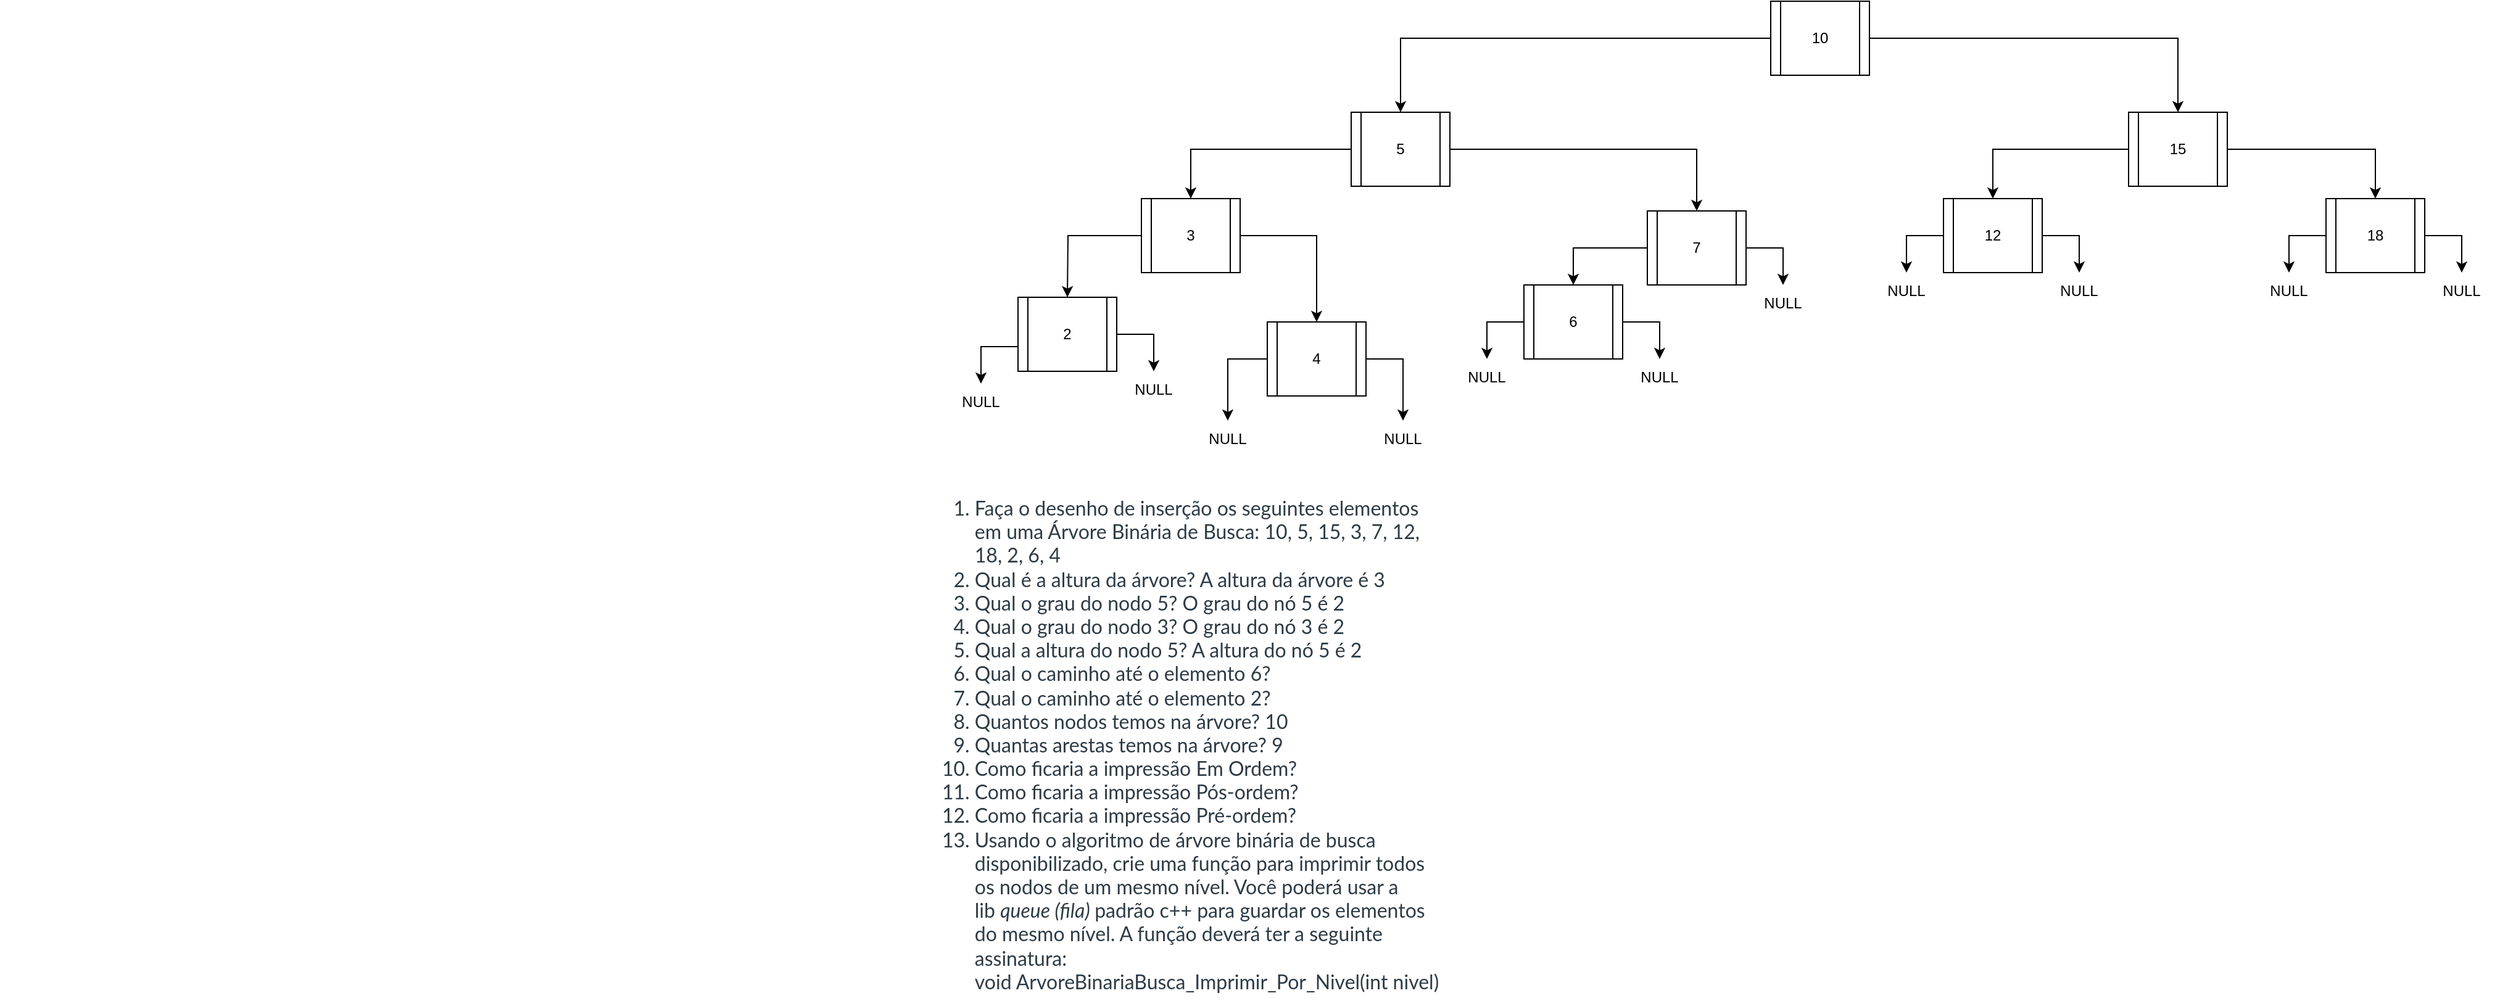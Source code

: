 <mxfile version="24.7.17">
  <diagram name="Página-1" id="-VrCiE0fy9XTmGttpnCW">
    <mxGraphModel dx="5212" dy="1029" grid="1" gridSize="10" guides="1" tooltips="1" connect="1" arrows="1" fold="1" page="1" pageScale="1" pageWidth="3300" pageHeight="4681" math="0" shadow="0">
      <root>
        <mxCell id="0" />
        <mxCell id="1" parent="0" />
        <mxCell id="CF4JA0ob3A_h-gMeJGmr-29" style="edgeStyle=orthogonalEdgeStyle;rounded=0;orthogonalLoop=1;jettySize=auto;html=1;" edge="1" parent="1" source="CF4JA0ob3A_h-gMeJGmr-28" target="CF4JA0ob3A_h-gMeJGmr-30">
          <mxGeometry relative="1" as="geometry">
            <mxPoint x="542" y="290" as="targetPoint" />
          </mxGeometry>
        </mxCell>
        <mxCell id="CF4JA0ob3A_h-gMeJGmr-31" style="edgeStyle=orthogonalEdgeStyle;rounded=0;orthogonalLoop=1;jettySize=auto;html=1;exitX=1;exitY=0.5;exitDx=0;exitDy=0;" edge="1" parent="1" source="CF4JA0ob3A_h-gMeJGmr-28" target="CF4JA0ob3A_h-gMeJGmr-32">
          <mxGeometry relative="1" as="geometry">
            <mxPoint x="762" y="270" as="targetPoint" />
          </mxGeometry>
        </mxCell>
        <mxCell id="CF4JA0ob3A_h-gMeJGmr-28" value="10" style="shape=process;whiteSpace=wrap;html=1;backgroundOutline=1;" vertex="1" parent="1">
          <mxGeometry x="880" y="170" width="80" height="60" as="geometry" />
        </mxCell>
        <mxCell id="CF4JA0ob3A_h-gMeJGmr-58" style="edgeStyle=orthogonalEdgeStyle;rounded=0;orthogonalLoop=1;jettySize=auto;html=1;entryX=0.5;entryY=0;entryDx=0;entryDy=0;" edge="1" parent="1" source="CF4JA0ob3A_h-gMeJGmr-30" target="CF4JA0ob3A_h-gMeJGmr-56">
          <mxGeometry relative="1" as="geometry" />
        </mxCell>
        <mxCell id="CF4JA0ob3A_h-gMeJGmr-59" style="edgeStyle=orthogonalEdgeStyle;rounded=0;orthogonalLoop=1;jettySize=auto;html=1;entryX=0.5;entryY=0;entryDx=0;entryDy=0;" edge="1" parent="1" source="CF4JA0ob3A_h-gMeJGmr-30" target="CF4JA0ob3A_h-gMeJGmr-57">
          <mxGeometry relative="1" as="geometry" />
        </mxCell>
        <mxCell id="CF4JA0ob3A_h-gMeJGmr-30" value="5" style="shape=process;whiteSpace=wrap;html=1;backgroundOutline=1;" vertex="1" parent="1">
          <mxGeometry x="540" y="260" width="80" height="60" as="geometry" />
        </mxCell>
        <mxCell id="CF4JA0ob3A_h-gMeJGmr-61" style="edgeStyle=orthogonalEdgeStyle;rounded=0;orthogonalLoop=1;jettySize=auto;html=1;" edge="1" parent="1" source="CF4JA0ob3A_h-gMeJGmr-32" target="CF4JA0ob3A_h-gMeJGmr-60">
          <mxGeometry relative="1" as="geometry" />
        </mxCell>
        <mxCell id="CF4JA0ob3A_h-gMeJGmr-62" style="edgeStyle=orthogonalEdgeStyle;rounded=0;orthogonalLoop=1;jettySize=auto;html=1;entryX=0.5;entryY=0;entryDx=0;entryDy=0;" edge="1" parent="1" source="CF4JA0ob3A_h-gMeJGmr-32" target="CF4JA0ob3A_h-gMeJGmr-63">
          <mxGeometry relative="1" as="geometry">
            <mxPoint x="1290" y="330" as="targetPoint" />
          </mxGeometry>
        </mxCell>
        <mxCell id="CF4JA0ob3A_h-gMeJGmr-32" value="15" style="shape=process;whiteSpace=wrap;html=1;backgroundOutline=1;" vertex="1" parent="1">
          <mxGeometry x="1170" y="260" width="80" height="60" as="geometry" />
        </mxCell>
        <mxCell id="CF4JA0ob3A_h-gMeJGmr-67" style="edgeStyle=orthogonalEdgeStyle;rounded=0;orthogonalLoop=1;jettySize=auto;html=1;entryX=0.5;entryY=0;entryDx=0;entryDy=0;" edge="1" parent="1" source="CF4JA0ob3A_h-gMeJGmr-56" target="CF4JA0ob3A_h-gMeJGmr-66">
          <mxGeometry relative="1" as="geometry" />
        </mxCell>
        <mxCell id="CF4JA0ob3A_h-gMeJGmr-68" style="edgeStyle=orthogonalEdgeStyle;rounded=0;orthogonalLoop=1;jettySize=auto;html=1;" edge="1" parent="1" source="CF4JA0ob3A_h-gMeJGmr-56">
          <mxGeometry relative="1" as="geometry">
            <mxPoint x="310" y="410" as="targetPoint" />
          </mxGeometry>
        </mxCell>
        <mxCell id="CF4JA0ob3A_h-gMeJGmr-56" value="3" style="shape=process;whiteSpace=wrap;html=1;backgroundOutline=1;" vertex="1" parent="1">
          <mxGeometry x="370" y="330" width="80" height="60" as="geometry" />
        </mxCell>
        <mxCell id="CF4JA0ob3A_h-gMeJGmr-71" style="edgeStyle=orthogonalEdgeStyle;rounded=0;orthogonalLoop=1;jettySize=auto;html=1;" edge="1" parent="1" source="CF4JA0ob3A_h-gMeJGmr-57">
          <mxGeometry relative="1" as="geometry">
            <mxPoint x="720" y="400" as="targetPoint" />
            <Array as="points">
              <mxPoint x="720" y="370" />
            </Array>
          </mxGeometry>
        </mxCell>
        <mxCell id="CF4JA0ob3A_h-gMeJGmr-111" style="edgeStyle=orthogonalEdgeStyle;rounded=0;orthogonalLoop=1;jettySize=auto;html=1;entryX=0.5;entryY=0;entryDx=0;entryDy=0;exitX=1;exitY=0.5;exitDx=0;exitDy=0;" edge="1" parent="1" source="CF4JA0ob3A_h-gMeJGmr-57" target="CF4JA0ob3A_h-gMeJGmr-85">
          <mxGeometry relative="1" as="geometry">
            <Array as="points">
              <mxPoint x="890" y="370" />
            </Array>
          </mxGeometry>
        </mxCell>
        <mxCell id="CF4JA0ob3A_h-gMeJGmr-57" value="7" style="shape=process;whiteSpace=wrap;html=1;backgroundOutline=1;" vertex="1" parent="1">
          <mxGeometry x="780" y="340" width="80" height="60" as="geometry" />
        </mxCell>
        <mxCell id="CF4JA0ob3A_h-gMeJGmr-112" style="edgeStyle=orthogonalEdgeStyle;rounded=0;orthogonalLoop=1;jettySize=auto;html=1;entryX=0.5;entryY=0;entryDx=0;entryDy=0;" edge="1" parent="1" source="CF4JA0ob3A_h-gMeJGmr-60" target="CF4JA0ob3A_h-gMeJGmr-86">
          <mxGeometry relative="1" as="geometry">
            <Array as="points">
              <mxPoint x="990" y="360" />
            </Array>
          </mxGeometry>
        </mxCell>
        <mxCell id="CF4JA0ob3A_h-gMeJGmr-113" style="edgeStyle=orthogonalEdgeStyle;rounded=0;orthogonalLoop=1;jettySize=auto;html=1;entryX=0.5;entryY=0;entryDx=0;entryDy=0;" edge="1" parent="1" source="CF4JA0ob3A_h-gMeJGmr-60" target="CF4JA0ob3A_h-gMeJGmr-87">
          <mxGeometry relative="1" as="geometry">
            <Array as="points">
              <mxPoint x="1130" y="360" />
            </Array>
          </mxGeometry>
        </mxCell>
        <mxCell id="CF4JA0ob3A_h-gMeJGmr-60" value="12" style="shape=process;whiteSpace=wrap;html=1;backgroundOutline=1;" vertex="1" parent="1">
          <mxGeometry x="1020" y="330" width="80" height="60" as="geometry" />
        </mxCell>
        <mxCell id="CF4JA0ob3A_h-gMeJGmr-114" style="edgeStyle=orthogonalEdgeStyle;rounded=0;orthogonalLoop=1;jettySize=auto;html=1;entryX=0.5;entryY=0;entryDx=0;entryDy=0;" edge="1" parent="1" source="CF4JA0ob3A_h-gMeJGmr-63" target="CF4JA0ob3A_h-gMeJGmr-91">
          <mxGeometry relative="1" as="geometry">
            <Array as="points">
              <mxPoint x="1300" y="360" />
            </Array>
          </mxGeometry>
        </mxCell>
        <mxCell id="CF4JA0ob3A_h-gMeJGmr-115" style="edgeStyle=orthogonalEdgeStyle;rounded=0;orthogonalLoop=1;jettySize=auto;html=1;entryX=0.5;entryY=0;entryDx=0;entryDy=0;" edge="1" parent="1" source="CF4JA0ob3A_h-gMeJGmr-63" target="CF4JA0ob3A_h-gMeJGmr-95">
          <mxGeometry relative="1" as="geometry">
            <Array as="points">
              <mxPoint x="1440" y="360" />
            </Array>
          </mxGeometry>
        </mxCell>
        <mxCell id="CF4JA0ob3A_h-gMeJGmr-63" value="18" style="shape=process;whiteSpace=wrap;html=1;backgroundOutline=1;" vertex="1" parent="1">
          <mxGeometry x="1330" y="330" width="80" height="60" as="geometry" />
        </mxCell>
        <mxCell id="CF4JA0ob3A_h-gMeJGmr-100" style="edgeStyle=orthogonalEdgeStyle;rounded=0;orthogonalLoop=1;jettySize=auto;html=1;exitX=1;exitY=0.5;exitDx=0;exitDy=0;entryX=0.5;entryY=0;entryDx=0;entryDy=0;" edge="1" parent="1" source="CF4JA0ob3A_h-gMeJGmr-66" target="CF4JA0ob3A_h-gMeJGmr-83">
          <mxGeometry relative="1" as="geometry" />
        </mxCell>
        <mxCell id="CF4JA0ob3A_h-gMeJGmr-101" style="edgeStyle=orthogonalEdgeStyle;rounded=0;orthogonalLoop=1;jettySize=auto;html=1;entryX=0.5;entryY=0;entryDx=0;entryDy=0;" edge="1" parent="1" source="CF4JA0ob3A_h-gMeJGmr-66" target="CF4JA0ob3A_h-gMeJGmr-82">
          <mxGeometry relative="1" as="geometry">
            <Array as="points">
              <mxPoint x="440" y="460" />
              <mxPoint x="440" y="510" />
            </Array>
          </mxGeometry>
        </mxCell>
        <mxCell id="CF4JA0ob3A_h-gMeJGmr-66" value="4" style="shape=process;whiteSpace=wrap;html=1;backgroundOutline=1;" vertex="1" parent="1">
          <mxGeometry x="472" y="430" width="80" height="60" as="geometry" />
        </mxCell>
        <mxCell id="CF4JA0ob3A_h-gMeJGmr-82" value="NULL" style="text;html=1;align=center;verticalAlign=middle;whiteSpace=wrap;rounded=0;" vertex="1" parent="1">
          <mxGeometry x="410" y="510" width="60" height="30" as="geometry" />
        </mxCell>
        <mxCell id="CF4JA0ob3A_h-gMeJGmr-83" value="NULL" style="text;html=1;align=center;verticalAlign=middle;whiteSpace=wrap;rounded=0;" vertex="1" parent="1">
          <mxGeometry x="552" y="510" width="60" height="30" as="geometry" />
        </mxCell>
        <mxCell id="CF4JA0ob3A_h-gMeJGmr-85" value="NULL" style="text;html=1;align=center;verticalAlign=middle;whiteSpace=wrap;rounded=0;" vertex="1" parent="1">
          <mxGeometry x="860" y="400" width="60" height="30" as="geometry" />
        </mxCell>
        <mxCell id="CF4JA0ob3A_h-gMeJGmr-86" value="NULL" style="text;html=1;align=center;verticalAlign=middle;whiteSpace=wrap;rounded=0;" vertex="1" parent="1">
          <mxGeometry x="960" y="390" width="60" height="30" as="geometry" />
        </mxCell>
        <mxCell id="CF4JA0ob3A_h-gMeJGmr-87" value="NULL" style="text;html=1;align=center;verticalAlign=middle;whiteSpace=wrap;rounded=0;" vertex="1" parent="1">
          <mxGeometry x="1100" y="390" width="60" height="30" as="geometry" />
        </mxCell>
        <mxCell id="CF4JA0ob3A_h-gMeJGmr-91" value="NULL" style="text;html=1;align=center;verticalAlign=middle;whiteSpace=wrap;rounded=0;" vertex="1" parent="1">
          <mxGeometry x="1270" y="390" width="60" height="30" as="geometry" />
        </mxCell>
        <mxCell id="CF4JA0ob3A_h-gMeJGmr-104" style="edgeStyle=orthogonalEdgeStyle;rounded=0;orthogonalLoop=1;jettySize=auto;html=1;entryX=0.5;entryY=0;entryDx=0;entryDy=0;" edge="1" parent="1" source="CF4JA0ob3A_h-gMeJGmr-93" target="CF4JA0ob3A_h-gMeJGmr-103">
          <mxGeometry relative="1" as="geometry">
            <Array as="points">
              <mxPoint x="240" y="450" />
            </Array>
          </mxGeometry>
        </mxCell>
        <mxCell id="CF4JA0ob3A_h-gMeJGmr-106" style="edgeStyle=orthogonalEdgeStyle;rounded=0;orthogonalLoop=1;jettySize=auto;html=1;entryX=0.5;entryY=0;entryDx=0;entryDy=0;" edge="1" parent="1" source="CF4JA0ob3A_h-gMeJGmr-93" target="CF4JA0ob3A_h-gMeJGmr-102">
          <mxGeometry relative="1" as="geometry">
            <Array as="points">
              <mxPoint x="380" y="440" />
            </Array>
          </mxGeometry>
        </mxCell>
        <mxCell id="CF4JA0ob3A_h-gMeJGmr-93" value="2" style="shape=process;whiteSpace=wrap;html=1;backgroundOutline=1;" vertex="1" parent="1">
          <mxGeometry x="270" y="410" width="80" height="60" as="geometry" />
        </mxCell>
        <mxCell id="CF4JA0ob3A_h-gMeJGmr-109" style="edgeStyle=orthogonalEdgeStyle;rounded=0;orthogonalLoop=1;jettySize=auto;html=1;entryX=0.5;entryY=0;entryDx=0;entryDy=0;" edge="1" parent="1" source="CF4JA0ob3A_h-gMeJGmr-94" target="CF4JA0ob3A_h-gMeJGmr-107">
          <mxGeometry relative="1" as="geometry">
            <Array as="points">
              <mxPoint x="650" y="430" />
            </Array>
          </mxGeometry>
        </mxCell>
        <mxCell id="CF4JA0ob3A_h-gMeJGmr-110" style="edgeStyle=orthogonalEdgeStyle;rounded=0;orthogonalLoop=1;jettySize=auto;html=1;entryX=0.5;entryY=0;entryDx=0;entryDy=0;" edge="1" parent="1" source="CF4JA0ob3A_h-gMeJGmr-94" target="CF4JA0ob3A_h-gMeJGmr-108">
          <mxGeometry relative="1" as="geometry">
            <Array as="points">
              <mxPoint x="790" y="430" />
            </Array>
          </mxGeometry>
        </mxCell>
        <mxCell id="CF4JA0ob3A_h-gMeJGmr-94" value="6" style="shape=process;whiteSpace=wrap;html=1;backgroundOutline=1;" vertex="1" parent="1">
          <mxGeometry x="680" y="400" width="80" height="60" as="geometry" />
        </mxCell>
        <mxCell id="CF4JA0ob3A_h-gMeJGmr-95" value="NULL" style="text;html=1;align=center;verticalAlign=middle;whiteSpace=wrap;rounded=0;" vertex="1" parent="1">
          <mxGeometry x="1410" y="390" width="60" height="30" as="geometry" />
        </mxCell>
        <mxCell id="CF4JA0ob3A_h-gMeJGmr-102" value="NULL" style="text;html=1;align=center;verticalAlign=middle;whiteSpace=wrap;rounded=0;" vertex="1" parent="1">
          <mxGeometry x="350" y="470" width="60" height="30" as="geometry" />
        </mxCell>
        <mxCell id="CF4JA0ob3A_h-gMeJGmr-103" value="NULL" style="text;html=1;align=center;verticalAlign=middle;whiteSpace=wrap;rounded=0;" vertex="1" parent="1">
          <mxGeometry x="210" y="480" width="60" height="30" as="geometry" />
        </mxCell>
        <mxCell id="CF4JA0ob3A_h-gMeJGmr-107" value="NULL" style="text;html=1;align=center;verticalAlign=middle;whiteSpace=wrap;rounded=0;" vertex="1" parent="1">
          <mxGeometry x="620" y="460" width="60" height="30" as="geometry" />
        </mxCell>
        <mxCell id="CF4JA0ob3A_h-gMeJGmr-108" value="NULL" style="text;html=1;align=center;verticalAlign=middle;whiteSpace=wrap;rounded=0;" vertex="1" parent="1">
          <mxGeometry x="760" y="460" width="60" height="30" as="geometry" />
        </mxCell>
        <mxCell id="CF4JA0ob3A_h-gMeJGmr-116" value="&lt;ol style=&quot;padding: 0px; margin: 0px 0px 6px 25px; color: rgb(45, 59, 69); font-family: LatoWeb, &amp;quot;Lato Extended&amp;quot;, Lato, &amp;quot;Helvetica Neue&amp;quot;, Helvetica, Arial, sans-serif; font-size: 16px; text-align: start; text-wrap: wrap; background-color: rgb(255, 255, 255);&quot;&gt;&lt;li&gt;Faça o desenho de inserção os seguintes elementos em uma Árvore Binária de Busca: 10, 5, 15, 3, 7, 12, 18, 2, 6, 4&lt;/li&gt;&lt;li&gt;Qual é a altura da árvore? A altura da árvore é 3&lt;/li&gt;&lt;li&gt;Qual o grau do nodo 5? O grau do nó 5 é 2&lt;/li&gt;&lt;li&gt;Qual o grau do nodo 3? O grau do nó 3 é 2&amp;nbsp;&lt;/li&gt;&lt;li&gt;Qual a altura do nodo 5? A altura do nó 5 é 2&lt;/li&gt;&lt;li&gt;Qual o caminho até o elemento 6?&amp;nbsp;&lt;/li&gt;&lt;li&gt;Qual o caminho até o elemento 2?&amp;nbsp;&lt;/li&gt;&lt;li&gt;Quantos nodos temos na árvore? 10&lt;/li&gt;&lt;li&gt;Quantas arestas temos na árvore? 9&lt;/li&gt;&lt;li&gt;Como ficaria a impressão Em Ordem?&amp;nbsp;&lt;/li&gt;&lt;li&gt;Como ficaria a impressão Pós-ordem?&lt;/li&gt;&lt;li&gt;Como ficaria a impressão Pré-ordem?&lt;/li&gt;&lt;li&gt;Usando o algoritmo de árvore binária de busca disponibilizado, crie uma função para imprimir todos os nodos de um mesmo nível. Você poderá usar a lib&amp;nbsp;&lt;em&gt;queue (fila)&amp;nbsp;&lt;/em&gt;padrão c++ para guardar os elementos do mesmo nível. A função deverá ter a seguinte assinatura:&amp;nbsp;&lt;div&gt;void&amp;nbsp;ArvoreBinariaBusca_Imprimir_Por_Nivel(int&amp;nbsp;nivel)&lt;/div&gt;&lt;/li&gt;&lt;/ol&gt;" style="text;html=1;align=center;verticalAlign=middle;resizable=0;points=[];autosize=1;strokeColor=none;fillColor=none;" vertex="1" parent="1">
          <mxGeometry x="-555" y="630" width="1930" height="290" as="geometry" />
        </mxCell>
      </root>
    </mxGraphModel>
  </diagram>
</mxfile>

